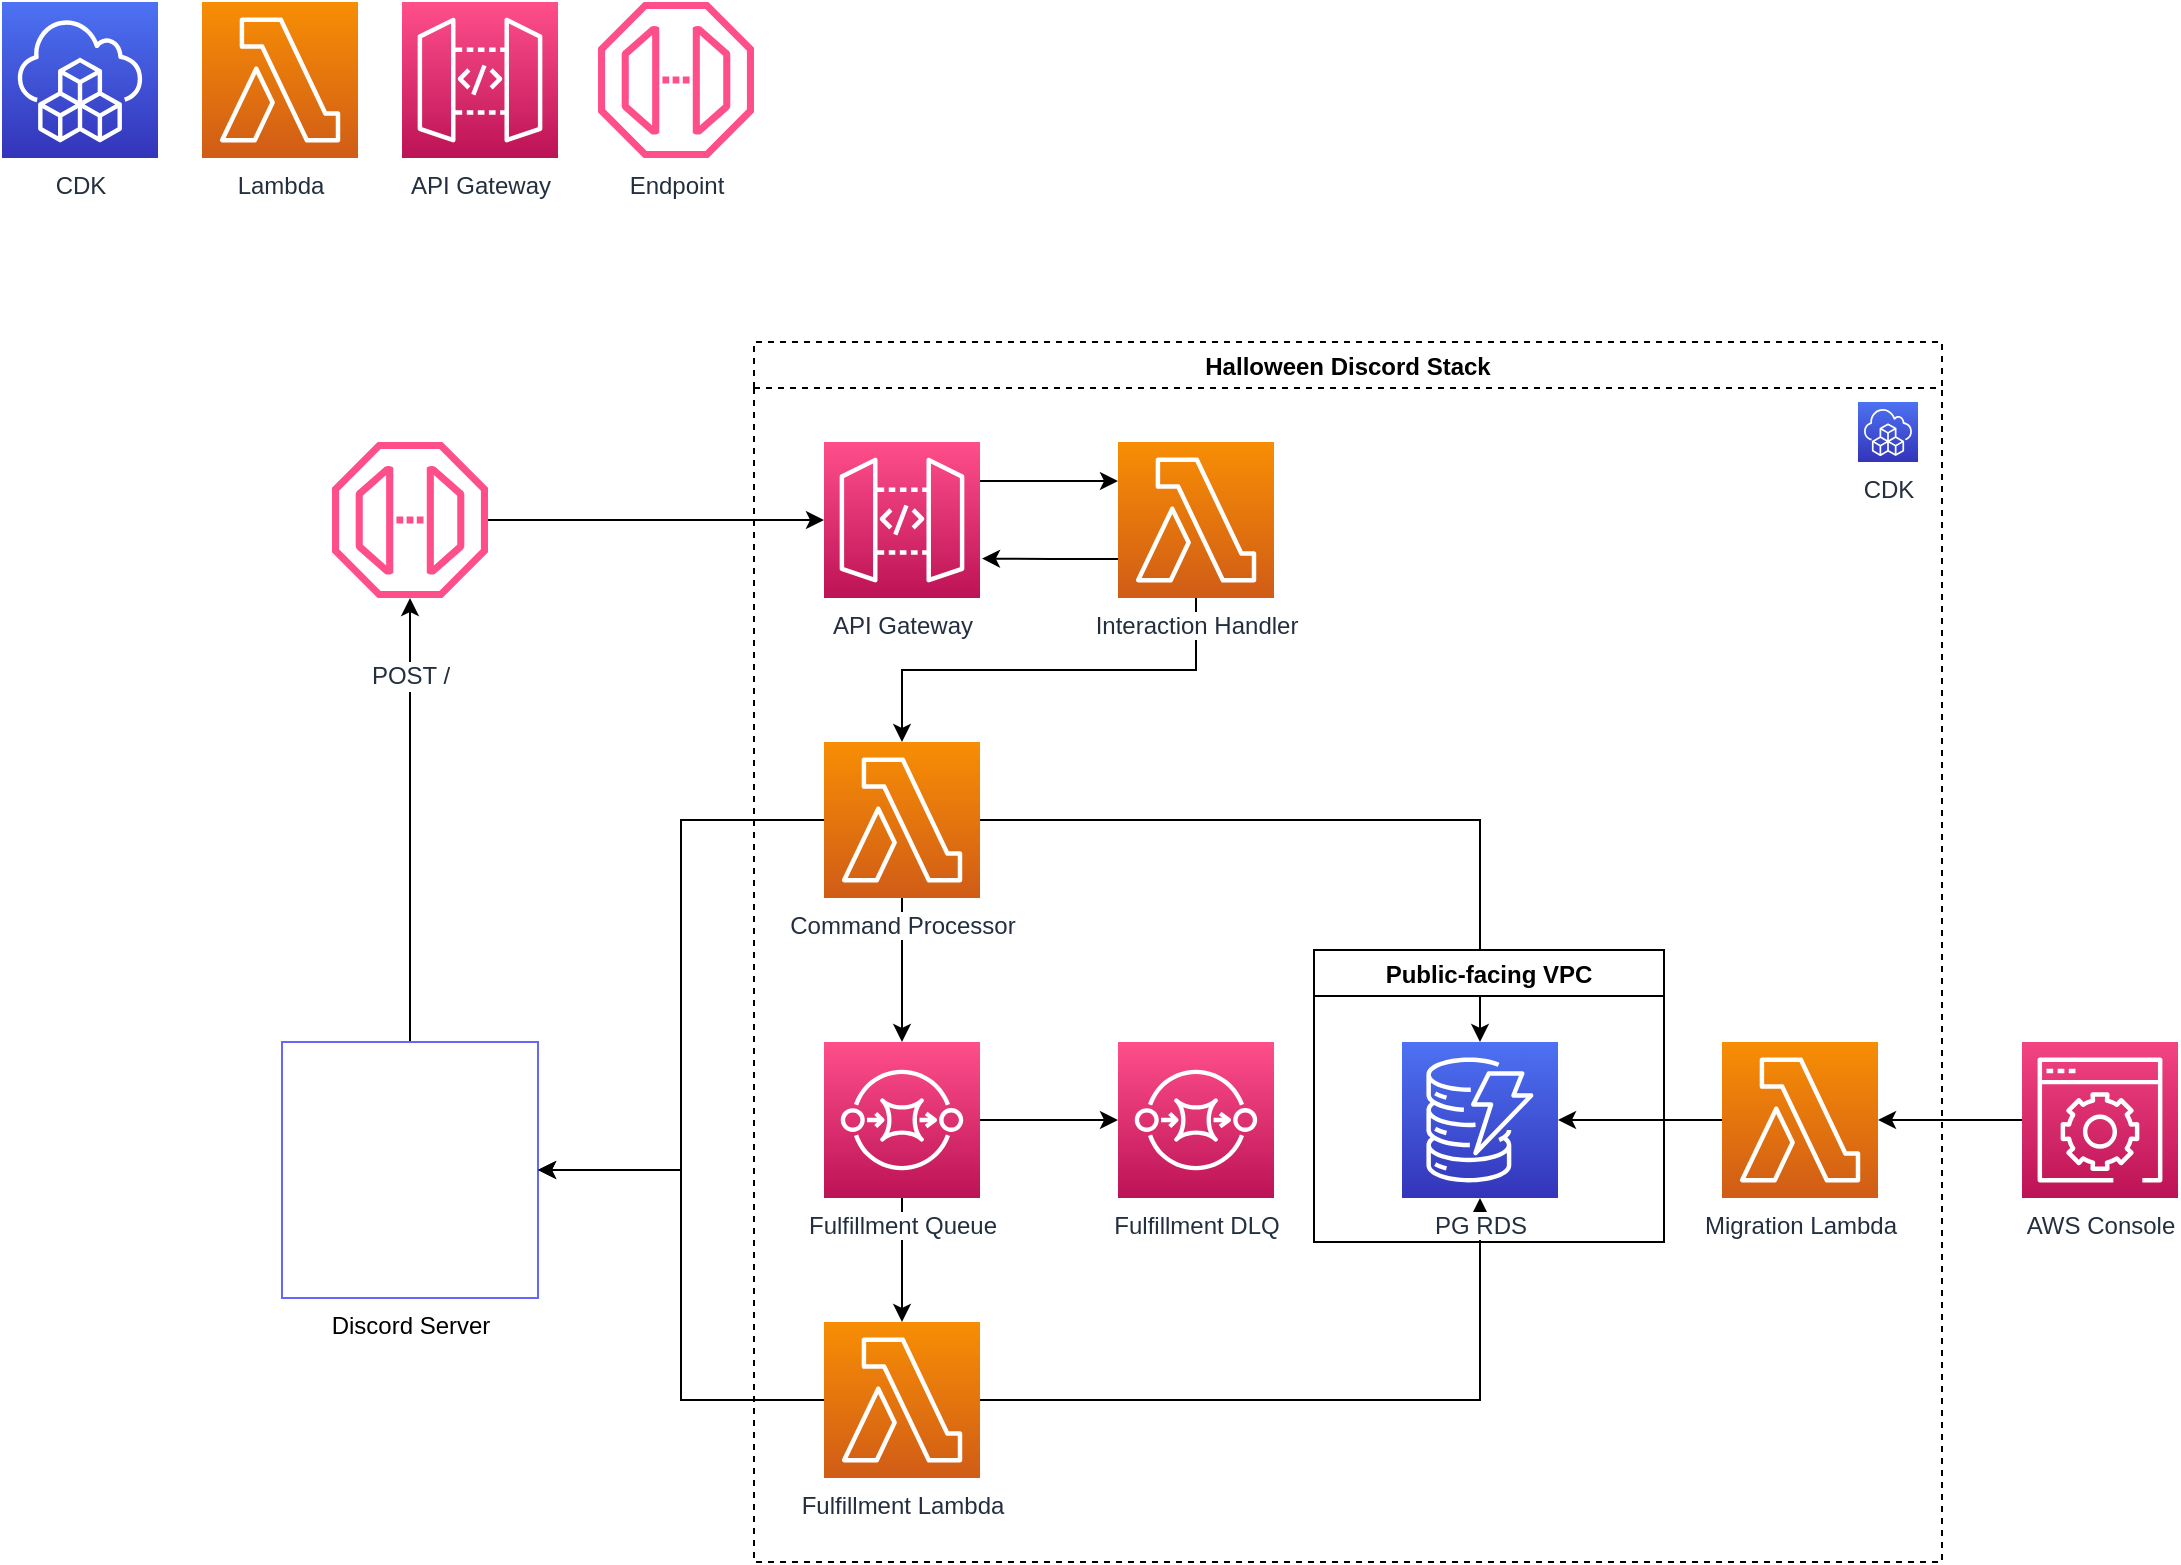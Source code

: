 <mxfile version="15.4.0" type="device"><diagram id="lnBdcAsuuI5BvBr5o2wi" name="Page-1"><mxGraphModel dx="749" dy="666" grid="1" gridSize="10" guides="1" tooltips="1" connect="1" arrows="1" fold="1" page="1" pageScale="1" pageWidth="850" pageHeight="1100" math="0" shadow="0"><root><mxCell id="0"/><mxCell id="1" parent="0"/><mxCell id="oSQUYnhXIT-6xbtQuUzK-5" value="CDK" style="sketch=0;points=[[0,0,0],[0.25,0,0],[0.5,0,0],[0.75,0,0],[1,0,0],[0,1,0],[0.25,1,0],[0.5,1,0],[0.75,1,0],[1,1,0],[0,0.25,0],[0,0.5,0],[0,0.75,0],[1,0.25,0],[1,0.5,0],[1,0.75,0]];outlineConnect=0;fontColor=#232F3E;gradientColor=#4D72F3;gradientDirection=north;fillColor=#3334B9;strokeColor=#ffffff;dashed=0;verticalLabelPosition=bottom;verticalAlign=top;align=center;html=1;fontSize=12;fontStyle=0;aspect=fixed;shape=mxgraph.aws4.resourceIcon;resIcon=mxgraph.aws4.cloud_development_kit;" parent="1" vertex="1"><mxGeometry x="10" y="10" width="78" height="78" as="geometry"/></mxCell><mxCell id="oSQUYnhXIT-6xbtQuUzK-7" value="Lambda" style="sketch=0;points=[[0,0,0],[0.25,0,0],[0.5,0,0],[0.75,0,0],[1,0,0],[0,1,0],[0.25,1,0],[0.5,1,0],[0.75,1,0],[1,1,0],[0,0.25,0],[0,0.5,0],[0,0.75,0],[1,0.25,0],[1,0.5,0],[1,0.75,0]];outlineConnect=0;fontColor=#232F3E;gradientColor=#F78E04;gradientDirection=north;fillColor=#D05C17;strokeColor=#ffffff;dashed=0;verticalLabelPosition=bottom;verticalAlign=top;align=center;html=1;fontSize=12;fontStyle=0;aspect=fixed;shape=mxgraph.aws4.resourceIcon;resIcon=mxgraph.aws4.lambda;" parent="1" vertex="1"><mxGeometry x="110" y="10" width="78" height="78" as="geometry"/></mxCell><mxCell id="oSQUYnhXIT-6xbtQuUzK-8" value="API Gateway" style="sketch=0;points=[[0,0,0],[0.25,0,0],[0.5,0,0],[0.75,0,0],[1,0,0],[0,1,0],[0.25,1,0],[0.5,1,0],[0.75,1,0],[1,1,0],[0,0.25,0],[0,0.5,0],[0,0.75,0],[1,0.25,0],[1,0.5,0],[1,0.75,0]];outlineConnect=0;fontColor=#232F3E;gradientColor=#FF4F8B;gradientDirection=north;fillColor=#BC1356;strokeColor=#ffffff;dashed=0;verticalLabelPosition=bottom;verticalAlign=top;align=center;html=1;fontSize=12;fontStyle=0;aspect=fixed;shape=mxgraph.aws4.resourceIcon;resIcon=mxgraph.aws4.api_gateway;" parent="1" vertex="1"><mxGeometry x="210" y="10" width="78" height="78" as="geometry"/></mxCell><mxCell id="oSQUYnhXIT-6xbtQuUzK-9" value="Endpoint" style="sketch=0;outlineConnect=0;fontColor=#232F3E;gradientColor=none;fillColor=#FF4F8B;strokeColor=none;dashed=0;verticalLabelPosition=bottom;verticalAlign=top;align=center;html=1;fontSize=12;fontStyle=0;aspect=fixed;pointerEvents=1;shape=mxgraph.aws4.endpoint;" parent="1" vertex="1"><mxGeometry x="308" y="10" width="78" height="78" as="geometry"/></mxCell><mxCell id="oSQUYnhXIT-6xbtQuUzK-32" value="Halloween Discord Stack" style="swimlane;dashed=1;strokeColor=default;strokeWidth=1;" parent="1" vertex="1"><mxGeometry x="386" y="180" width="594" height="610" as="geometry"><mxRectangle x="410" y="210" width="180" height="23" as="alternateBounds"/></mxGeometry></mxCell><mxCell id="oSQUYnhXIT-6xbtQuUzK-20" value="CDK" style="sketch=0;points=[[0,0,0],[0.25,0,0],[0.5,0,0],[0.75,0,0],[1,0,0],[0,1,0],[0.25,1,0],[0.5,1,0],[0.75,1,0],[1,1,0],[0,0.25,0],[0,0.5,0],[0,0.75,0],[1,0.25,0],[1,0.5,0],[1,0.75,0]];outlineConnect=0;fontColor=#232F3E;gradientColor=#4D72F3;gradientDirection=north;fillColor=#3334B9;strokeColor=#ffffff;dashed=0;verticalLabelPosition=bottom;verticalAlign=top;align=center;html=1;fontSize=12;fontStyle=0;aspect=fixed;shape=mxgraph.aws4.resourceIcon;resIcon=mxgraph.aws4.cloud_development_kit;" parent="oSQUYnhXIT-6xbtQuUzK-32" vertex="1"><mxGeometry x="552" y="30" width="30" height="30" as="geometry"/></mxCell><mxCell id="9752AHz9aHxP6KpXcJha-4" style="edgeStyle=orthogonalEdgeStyle;rounded=0;orthogonalLoop=1;jettySize=auto;html=1;exitX=1;exitY=0.5;exitDx=0;exitDy=0;exitPerimeter=0;" parent="oSQUYnhXIT-6xbtQuUzK-32" source="oSQUYnhXIT-6xbtQuUzK-58" target="9752AHz9aHxP6KpXcJha-1" edge="1"><mxGeometry relative="1" as="geometry"/></mxCell><mxCell id="oSQUYnhXIT-6xbtQuUzK-58" value="Fulfillment Lambda" style="sketch=0;points=[[0,0,0],[0.25,0,0],[0.5,0,0],[0.75,0,0],[1,0,0],[0,1,0],[0.25,1,0],[0.5,1,0],[0.75,1,0],[1,1,0],[0,0.25,0],[0,0.5,0],[0,0.75,0],[1,0.25,0],[1,0.5,0],[1,0.75,0]];outlineConnect=0;fontColor=#232F3E;gradientColor=#F78E04;gradientDirection=north;fillColor=#D05C17;strokeColor=#ffffff;dashed=0;verticalLabelPosition=bottom;verticalAlign=top;align=center;html=1;fontSize=12;fontStyle=0;aspect=fixed;shape=mxgraph.aws4.resourceIcon;resIcon=mxgraph.aws4.lambda;labelBackgroundColor=default;" parent="oSQUYnhXIT-6xbtQuUzK-32" vertex="1"><mxGeometry x="35" y="490" width="78" height="78" as="geometry"/></mxCell><mxCell id="nwAnyemIVqj_rQVZ3xq--6" style="edgeStyle=orthogonalEdgeStyle;rounded=0;orthogonalLoop=1;jettySize=auto;html=1;exitX=1;exitY=0.25;exitDx=0;exitDy=0;exitPerimeter=0;entryX=0;entryY=0.25;entryDx=0;entryDy=0;entryPerimeter=0;" edge="1" parent="oSQUYnhXIT-6xbtQuUzK-32" source="oSQUYnhXIT-6xbtQuUzK-73" target="oSQUYnhXIT-6xbtQuUzK-74"><mxGeometry relative="1" as="geometry"/></mxCell><mxCell id="oSQUYnhXIT-6xbtQuUzK-73" value="API Gateway" style="sketch=0;points=[[0,0,0],[0.25,0,0],[0.5,0,0],[0.75,0,0],[1,0,0],[0,1,0],[0.25,1,0],[0.5,1,0],[0.75,1,0],[1,1,0],[0,0.25,0],[0,0.5,0],[0,0.75,0],[1,0.25,0],[1,0.5,0],[1,0.75,0]];outlineConnect=0;fontColor=#232F3E;gradientColor=#FF4F8B;gradientDirection=north;fillColor=#BC1356;strokeColor=#ffffff;dashed=0;verticalLabelPosition=bottom;verticalAlign=top;align=center;html=1;fontSize=12;fontStyle=0;aspect=fixed;shape=mxgraph.aws4.resourceIcon;resIcon=mxgraph.aws4.api_gateway;labelBackgroundColor=default;" parent="oSQUYnhXIT-6xbtQuUzK-32" vertex="1"><mxGeometry x="35" y="50" width="78" height="78" as="geometry"/></mxCell><mxCell id="nwAnyemIVqj_rQVZ3xq--15" style="edgeStyle=orthogonalEdgeStyle;rounded=0;orthogonalLoop=1;jettySize=auto;html=1;exitX=0.5;exitY=1;exitDx=0;exitDy=0;exitPerimeter=0;" edge="1" parent="oSQUYnhXIT-6xbtQuUzK-32" source="oSQUYnhXIT-6xbtQuUzK-74" target="nwAnyemIVqj_rQVZ3xq--1"><mxGeometry relative="1" as="geometry"/></mxCell><mxCell id="oSQUYnhXIT-6xbtQuUzK-74" value="Interaction Handler" style="sketch=0;points=[[0,0,0],[0.25,0,0],[0.5,0,0],[0.75,0,0],[1,0,0],[0,1,0],[0.25,1,0],[0.5,1,0],[0.75,1,0],[1,1,0],[0,0.25,0],[0,0.5,0],[0,0.75,0],[1,0.25,0],[1,0.5,0],[1,0.75,0]];outlineConnect=0;fontColor=#232F3E;gradientColor=#F78E04;gradientDirection=north;fillColor=#D05C17;strokeColor=#ffffff;dashed=0;verticalLabelPosition=bottom;verticalAlign=top;align=center;html=1;fontSize=12;fontStyle=0;aspect=fixed;shape=mxgraph.aws4.resourceIcon;resIcon=mxgraph.aws4.lambda;labelBackgroundColor=default;" parent="oSQUYnhXIT-6xbtQuUzK-32" vertex="1"><mxGeometry x="182" y="50" width="78" height="78" as="geometry"/></mxCell><mxCell id="oSQUYnhXIT-6xbtQuUzK-82" style="edgeStyle=orthogonalEdgeStyle;rounded=0;jumpStyle=sharp;orthogonalLoop=1;jettySize=auto;html=1;exitX=0.5;exitY=1;exitDx=0;exitDy=0;exitPerimeter=0;shadow=0;" parent="oSQUYnhXIT-6xbtQuUzK-32" source="oSQUYnhXIT-6xbtQuUzK-75" target="oSQUYnhXIT-6xbtQuUzK-58" edge="1"><mxGeometry relative="1" as="geometry"/></mxCell><mxCell id="oSQUYnhXIT-6xbtQuUzK-75" value="Fulfillment Queue" style="sketch=0;points=[[0,0,0],[0.25,0,0],[0.5,0,0],[0.75,0,0],[1,0,0],[0,1,0],[0.25,1,0],[0.5,1,0],[0.75,1,0],[1,1,0],[0,0.25,0],[0,0.5,0],[0,0.75,0],[1,0.25,0],[1,0.5,0],[1,0.75,0]];outlineConnect=0;fontColor=#232F3E;gradientColor=#FF4F8B;gradientDirection=north;fillColor=#BC1356;strokeColor=#ffffff;dashed=0;verticalLabelPosition=bottom;verticalAlign=top;align=center;html=1;fontSize=12;fontStyle=0;aspect=fixed;shape=mxgraph.aws4.resourceIcon;resIcon=mxgraph.aws4.sqs;labelBackgroundColor=default;" parent="oSQUYnhXIT-6xbtQuUzK-32" vertex="1"><mxGeometry x="35" y="350" width="78" height="78" as="geometry"/></mxCell><mxCell id="PQSC_l4jT2sE7PJyugXs-1" value="Fulfillment DLQ" style="sketch=0;points=[[0,0,0],[0.25,0,0],[0.5,0,0],[0.75,0,0],[1,0,0],[0,1,0],[0.25,1,0],[0.5,1,0],[0.75,1,0],[1,1,0],[0,0.25,0],[0,0.5,0],[0,0.75,0],[1,0.25,0],[1,0.5,0],[1,0.75,0]];outlineConnect=0;fontColor=#232F3E;gradientColor=#FF4F8B;gradientDirection=north;fillColor=#BC1356;strokeColor=#ffffff;dashed=0;verticalLabelPosition=bottom;verticalAlign=top;align=center;html=1;fontSize=12;fontStyle=0;aspect=fixed;shape=mxgraph.aws4.resourceIcon;resIcon=mxgraph.aws4.sqs;labelBackgroundColor=default;" parent="oSQUYnhXIT-6xbtQuUzK-32" vertex="1"><mxGeometry x="182" y="350" width="78" height="78" as="geometry"/></mxCell><mxCell id="3B48Or7UXeMlgIT2ND3F-3" style="edgeStyle=orthogonalEdgeStyle;rounded=0;orthogonalLoop=1;jettySize=auto;html=1;exitX=0;exitY=0.5;exitDx=0;exitDy=0;exitPerimeter=0;" parent="oSQUYnhXIT-6xbtQuUzK-32" source="3B48Or7UXeMlgIT2ND3F-1" target="9752AHz9aHxP6KpXcJha-1" edge="1"><mxGeometry relative="1" as="geometry"/></mxCell><mxCell id="3B48Or7UXeMlgIT2ND3F-1" value="Migration Lambda" style="sketch=0;points=[[0,0,0],[0.25,0,0],[0.5,0,0],[0.75,0,0],[1,0,0],[0,1,0],[0.25,1,0],[0.5,1,0],[0.75,1,0],[1,1,0],[0,0.25,0],[0,0.5,0],[0,0.75,0],[1,0.25,0],[1,0.5,0],[1,0.75,0]];outlineConnect=0;fontColor=#232F3E;gradientColor=#F78E04;gradientDirection=north;fillColor=#D05C17;strokeColor=#ffffff;dashed=0;verticalLabelPosition=bottom;verticalAlign=top;align=center;html=1;fontSize=12;fontStyle=0;aspect=fixed;shape=mxgraph.aws4.resourceIcon;resIcon=mxgraph.aws4.lambda;labelBackgroundColor=default;" parent="oSQUYnhXIT-6xbtQuUzK-32" vertex="1"><mxGeometry x="484" y="350" width="78" height="78" as="geometry"/></mxCell><mxCell id="nwAnyemIVqj_rQVZ3xq--3" style="edgeStyle=orthogonalEdgeStyle;rounded=0;orthogonalLoop=1;jettySize=auto;html=1;" edge="1" parent="oSQUYnhXIT-6xbtQuUzK-32" source="nwAnyemIVqj_rQVZ3xq--1" target="9752AHz9aHxP6KpXcJha-1"><mxGeometry relative="1" as="geometry"/></mxCell><mxCell id="nwAnyemIVqj_rQVZ3xq--19" style="edgeStyle=orthogonalEdgeStyle;rounded=0;orthogonalLoop=1;jettySize=auto;html=1;" edge="1" parent="oSQUYnhXIT-6xbtQuUzK-32" source="nwAnyemIVqj_rQVZ3xq--1" target="oSQUYnhXIT-6xbtQuUzK-75"><mxGeometry relative="1" as="geometry"/></mxCell><mxCell id="nwAnyemIVqj_rQVZ3xq--1" value="Command Processor" style="sketch=0;points=[[0,0,0],[0.25,0,0],[0.5,0,0],[0.75,0,0],[1,0,0],[0,1,0],[0.25,1,0],[0.5,1,0],[0.75,1,0],[1,1,0],[0,0.25,0],[0,0.5,0],[0,0.75,0],[1,0.25,0],[1,0.5,0],[1,0.75,0]];outlineConnect=0;fontColor=#232F3E;gradientColor=#F78E04;gradientDirection=north;fillColor=#D05C17;strokeColor=#ffffff;dashed=0;verticalLabelPosition=bottom;verticalAlign=top;align=center;html=1;fontSize=12;fontStyle=0;aspect=fixed;shape=mxgraph.aws4.resourceIcon;resIcon=mxgraph.aws4.lambda;labelBackgroundColor=default;" vertex="1" parent="oSQUYnhXIT-6xbtQuUzK-32"><mxGeometry x="35" y="200" width="78" height="78" as="geometry"/></mxCell><mxCell id="PQSC_l4jT2sE7PJyugXs-2" style="edgeStyle=orthogonalEdgeStyle;rounded=0;orthogonalLoop=1;jettySize=auto;html=1;exitX=1;exitY=0.5;exitDx=0;exitDy=0;exitPerimeter=0;entryX=0;entryY=0.5;entryDx=0;entryDy=0;entryPerimeter=0;jumpStyle=none;" parent="oSQUYnhXIT-6xbtQuUzK-32" source="oSQUYnhXIT-6xbtQuUzK-75" edge="1" target="PQSC_l4jT2sE7PJyugXs-1"><mxGeometry relative="1" as="geometry"><mxPoint x="184" y="389" as="targetPoint"/></mxGeometry></mxCell><mxCell id="nwAnyemIVqj_rQVZ3xq--25" value="Public-facing VPC" style="swimlane;" vertex="1" parent="oSQUYnhXIT-6xbtQuUzK-32"><mxGeometry x="280" y="304" width="175" height="146" as="geometry"/></mxCell><mxCell id="9752AHz9aHxP6KpXcJha-1" value="PG RDS" style="sketch=0;points=[[0,0,0],[0.25,0,0],[0.5,0,0],[0.75,0,0],[1,0,0],[0,1,0],[0.25,1,0],[0.5,1,0],[0.75,1,0],[1,1,0],[0,0.25,0],[0,0.5,0],[0,0.75,0],[1,0.25,0],[1,0.5,0],[1,0.75,0]];outlineConnect=0;fontColor=#232F3E;gradientColor=#4D72F3;gradientDirection=north;fillColor=#3334B9;strokeColor=#ffffff;dashed=0;verticalLabelPosition=bottom;verticalAlign=top;align=center;html=1;fontSize=12;fontStyle=0;aspect=fixed;shape=mxgraph.aws4.resourceIcon;resIcon=mxgraph.aws4.dynamodb;labelBackgroundColor=default;" parent="nwAnyemIVqj_rQVZ3xq--25" vertex="1"><mxGeometry x="44" y="46" width="78" height="78" as="geometry"/></mxCell><mxCell id="nwAnyemIVqj_rQVZ3xq--9" style="edgeStyle=orthogonalEdgeStyle;rounded=0;orthogonalLoop=1;jettySize=auto;html=1;" edge="1" parent="1" source="oSQUYnhXIT-6xbtQuUzK-19" target="oSQUYnhXIT-6xbtQuUzK-76"><mxGeometry relative="1" as="geometry"/></mxCell><mxCell id="oSQUYnhXIT-6xbtQuUzK-19" value="Discord Server" style="shape=image;html=1;verticalAlign=top;verticalLabelPosition=bottom;labelBackgroundColor=#ffffff;imageAspect=0;aspect=fixed;image=https://cdn4.iconfinder.com/data/icons/logos-and-brands/512/91_Discord_logo_logos-128.png;imageBorder=#6666FF;" parent="1" vertex="1"><mxGeometry x="150" y="530" width="128" height="128" as="geometry"/></mxCell><mxCell id="nwAnyemIVqj_rQVZ3xq--10" style="edgeStyle=orthogonalEdgeStyle;rounded=0;orthogonalLoop=1;jettySize=auto;html=1;" edge="1" parent="1" source="oSQUYnhXIT-6xbtQuUzK-76" target="oSQUYnhXIT-6xbtQuUzK-73"><mxGeometry relative="1" as="geometry"/></mxCell><mxCell id="oSQUYnhXIT-6xbtQuUzK-76" value="POST /" style="sketch=0;outlineConnect=0;fontColor=#232F3E;gradientColor=none;fillColor=#FF4F8B;strokeColor=none;dashed=0;verticalLabelPosition=bottom;verticalAlign=middle;align=center;html=1;fontSize=12;fontStyle=0;aspect=fixed;pointerEvents=1;shape=mxgraph.aws4.endpoint;labelBackgroundColor=default;labelPosition=center;" parent="1" vertex="1"><mxGeometry x="175" y="230" width="78" height="78" as="geometry"/></mxCell><mxCell id="3B48Or7UXeMlgIT2ND3F-5" style="edgeStyle=orthogonalEdgeStyle;rounded=0;orthogonalLoop=1;jettySize=auto;html=1;" parent="1" source="3B48Or7UXeMlgIT2ND3F-4" target="3B48Or7UXeMlgIT2ND3F-1" edge="1"><mxGeometry relative="1" as="geometry"/></mxCell><mxCell id="3B48Or7UXeMlgIT2ND3F-4" value="AWS Console" style="sketch=0;points=[[0,0,0],[0.25,0,0],[0.5,0,0],[0.75,0,0],[1,0,0],[0,1,0],[0.25,1,0],[0.5,1,0],[0.75,1,0],[1,1,0],[0,0.25,0],[0,0.5,0],[0,0.75,0],[1,0.25,0],[1,0.5,0],[1,0.75,0]];points=[[0,0,0],[0.25,0,0],[0.5,0,0],[0.75,0,0],[1,0,0],[0,1,0],[0.25,1,0],[0.5,1,0],[0.75,1,0],[1,1,0],[0,0.25,0],[0,0.5,0],[0,0.75,0],[1,0.25,0],[1,0.5,0],[1,0.75,0]];outlineConnect=0;fontColor=#232F3E;gradientColor=#F34482;gradientDirection=north;fillColor=#BC1356;strokeColor=#ffffff;dashed=0;verticalLabelPosition=bottom;verticalAlign=top;align=center;html=1;fontSize=12;fontStyle=0;aspect=fixed;shape=mxgraph.aws4.resourceIcon;resIcon=mxgraph.aws4.management_console;" parent="1" vertex="1"><mxGeometry x="1020" y="530" width="78" height="78" as="geometry"/></mxCell><mxCell id="nwAnyemIVqj_rQVZ3xq--7" style="edgeStyle=orthogonalEdgeStyle;rounded=0;orthogonalLoop=1;jettySize=auto;html=1;exitX=0;exitY=0.75;exitDx=0;exitDy=0;exitPerimeter=0;" edge="1" parent="1" source="oSQUYnhXIT-6xbtQuUzK-74"><mxGeometry relative="1" as="geometry"><mxPoint x="500" y="288.286" as="targetPoint"/></mxGeometry></mxCell><mxCell id="nwAnyemIVqj_rQVZ3xq--22" style="edgeStyle=orthogonalEdgeStyle;rounded=0;jumpStyle=none;orthogonalLoop=1;jettySize=auto;html=1;entryX=1;entryY=0.5;entryDx=0;entryDy=0;" edge="1" parent="1" source="nwAnyemIVqj_rQVZ3xq--1" target="oSQUYnhXIT-6xbtQuUzK-19"><mxGeometry relative="1" as="geometry"/></mxCell><mxCell id="nwAnyemIVqj_rQVZ3xq--23" style="edgeStyle=orthogonalEdgeStyle;rounded=0;jumpStyle=none;orthogonalLoop=1;jettySize=auto;html=1;entryX=1;entryY=0.5;entryDx=0;entryDy=0;" edge="1" parent="1" source="oSQUYnhXIT-6xbtQuUzK-58" target="oSQUYnhXIT-6xbtQuUzK-19"><mxGeometry relative="1" as="geometry"/></mxCell></root></mxGraphModel></diagram></mxfile>
